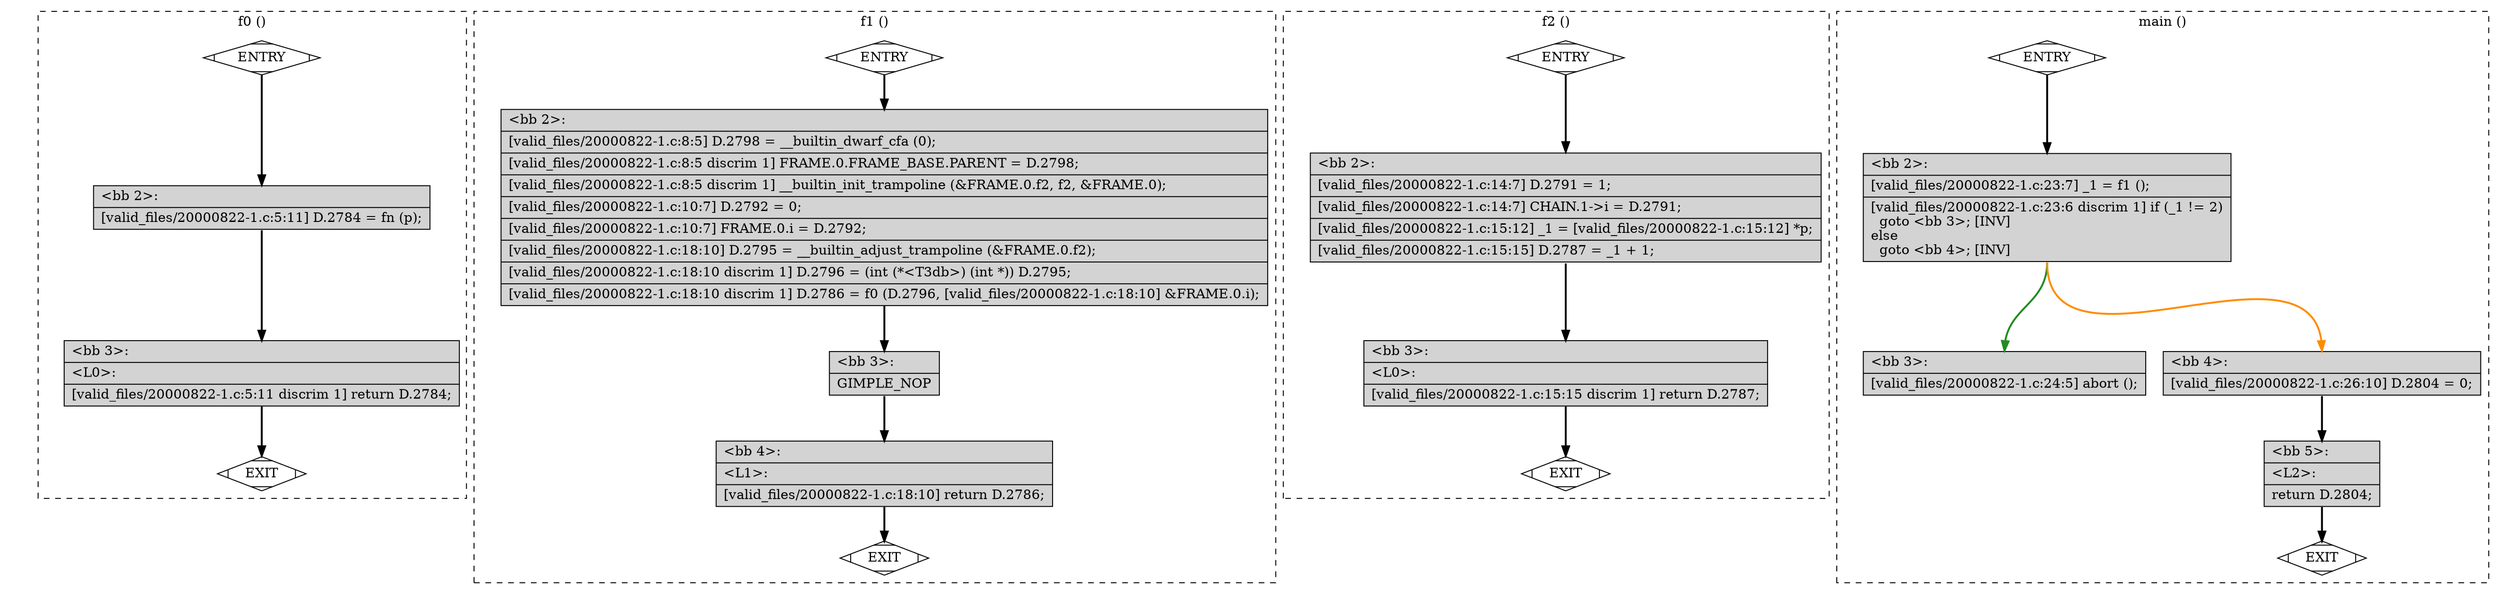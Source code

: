 digraph "a-20000822-1.c.015t.cfg" {
overlap=false;
subgraph "cluster_f0" {
	style="dashed";
	color="black";
	label="f0 ()";
	fn_0_basic_block_0 [shape=Mdiamond,style=filled,fillcolor=white,label="ENTRY"];

	fn_0_basic_block_1 [shape=Mdiamond,style=filled,fillcolor=white,label="EXIT"];

	fn_0_basic_block_2 [shape=record,style=filled,fillcolor=lightgrey,label="{\<bb\ 2\>:\l\
|[valid_files/20000822-1.c:5:11]\ D.2784\ =\ fn\ (p);\l\
}"];

	fn_0_basic_block_3 [shape=record,style=filled,fillcolor=lightgrey,label="{\<bb\ 3\>:\l\
|\<L0\>:\l\
|[valid_files/20000822-1.c:5:11\ discrim\ 1]\ return\ D.2784;\l\
}"];

	fn_0_basic_block_0:s -> fn_0_basic_block_2:n [style="solid,bold",color=black,weight=100,constraint=true];
	fn_0_basic_block_2:s -> fn_0_basic_block_3:n [style="solid,bold",color=black,weight=100,constraint=true];
	fn_0_basic_block_3:s -> fn_0_basic_block_1:n [style="solid,bold",color=black,weight=10,constraint=true];
	fn_0_basic_block_0:s -> fn_0_basic_block_1:n [style="invis",constraint=true];
}
subgraph "cluster_f1" {
	style="dashed";
	color="black";
	label="f1 ()";
	fn_1_basic_block_0 [shape=Mdiamond,style=filled,fillcolor=white,label="ENTRY"];

	fn_1_basic_block_1 [shape=Mdiamond,style=filled,fillcolor=white,label="EXIT"];

	fn_1_basic_block_2 [shape=record,style=filled,fillcolor=lightgrey,label="{\<bb\ 2\>:\l\
|[valid_files/20000822-1.c:8:5]\ D.2798\ =\ __builtin_dwarf_cfa\ (0);\l\
|[valid_files/20000822-1.c:8:5\ discrim\ 1]\ FRAME.0.FRAME_BASE.PARENT\ =\ D.2798;\l\
|[valid_files/20000822-1.c:8:5\ discrim\ 1]\ __builtin_init_trampoline\ (&FRAME.0.f2,\ f2,\ &FRAME.0);\l\
|[valid_files/20000822-1.c:10:7]\ D.2792\ =\ 0;\l\
|[valid_files/20000822-1.c:10:7]\ FRAME.0.i\ =\ D.2792;\l\
|[valid_files/20000822-1.c:18:10]\ D.2795\ =\ __builtin_adjust_trampoline\ (&FRAME.0.f2);\l\
|[valid_files/20000822-1.c:18:10\ discrim\ 1]\ D.2796\ =\ (int\ (*\<T3db\>)\ (int\ *))\ D.2795;\l\
|[valid_files/20000822-1.c:18:10\ discrim\ 1]\ D.2786\ =\ f0\ (D.2796,\ [valid_files/20000822-1.c:18:10]\ &FRAME.0.i);\l\
}"];

	fn_1_basic_block_3 [shape=record,style=filled,fillcolor=lightgrey,label="{\<bb\ 3\>:\l\
|GIMPLE_NOP\l\
}"];

	fn_1_basic_block_4 [shape=record,style=filled,fillcolor=lightgrey,label="{\<bb\ 4\>:\l\
|\<L1\>:\l\
|[valid_files/20000822-1.c:18:10]\ return\ D.2786;\l\
}"];

	fn_1_basic_block_0:s -> fn_1_basic_block_2:n [style="solid,bold",color=black,weight=100,constraint=true];
	fn_1_basic_block_2:s -> fn_1_basic_block_3:n [style="solid,bold",color=black,weight=100,constraint=true];
	fn_1_basic_block_3:s -> fn_1_basic_block_4:n [style="solid,bold",color=black,weight=100,constraint=true];
	fn_1_basic_block_4:s -> fn_1_basic_block_1:n [style="solid,bold",color=black,weight=10,constraint=true];
	fn_1_basic_block_0:s -> fn_1_basic_block_1:n [style="invis",constraint=true];
}
subgraph "cluster_f2" {
	style="dashed";
	color="black";
	label="f2 ()";
	fn_2_basic_block_0 [shape=Mdiamond,style=filled,fillcolor=white,label="ENTRY"];

	fn_2_basic_block_1 [shape=Mdiamond,style=filled,fillcolor=white,label="EXIT"];

	fn_2_basic_block_2 [shape=record,style=filled,fillcolor=lightgrey,label="{\<bb\ 2\>:\l\
|[valid_files/20000822-1.c:14:7]\ D.2791\ =\ 1;\l\
|[valid_files/20000822-1.c:14:7]\ CHAIN.1-\>i\ =\ D.2791;\l\
|[valid_files/20000822-1.c:15:12]\ _1\ =\ [valid_files/20000822-1.c:15:12]\ *p;\l\
|[valid_files/20000822-1.c:15:15]\ D.2787\ =\ _1\ +\ 1;\l\
}"];

	fn_2_basic_block_3 [shape=record,style=filled,fillcolor=lightgrey,label="{\<bb\ 3\>:\l\
|\<L0\>:\l\
|[valid_files/20000822-1.c:15:15\ discrim\ 1]\ return\ D.2787;\l\
}"];

	fn_2_basic_block_0:s -> fn_2_basic_block_2:n [style="solid,bold",color=black,weight=100,constraint=true];
	fn_2_basic_block_2:s -> fn_2_basic_block_3:n [style="solid,bold",color=black,weight=100,constraint=true];
	fn_2_basic_block_3:s -> fn_2_basic_block_1:n [style="solid,bold",color=black,weight=10,constraint=true];
	fn_2_basic_block_0:s -> fn_2_basic_block_1:n [style="invis",constraint=true];
}
subgraph "cluster_main" {
	style="dashed";
	color="black";
	label="main ()";
	fn_3_basic_block_0 [shape=Mdiamond,style=filled,fillcolor=white,label="ENTRY"];

	fn_3_basic_block_1 [shape=Mdiamond,style=filled,fillcolor=white,label="EXIT"];

	fn_3_basic_block_2 [shape=record,style=filled,fillcolor=lightgrey,label="{\<bb\ 2\>:\l\
|[valid_files/20000822-1.c:23:7]\ _1\ =\ f1\ ();\l\
|[valid_files/20000822-1.c:23:6\ discrim\ 1]\ if\ (_1\ !=\ 2)\l\
\ \ goto\ \<bb\ 3\>;\ [INV]\l\
else\l\
\ \ goto\ \<bb\ 4\>;\ [INV]\l\
}"];

	fn_3_basic_block_3 [shape=record,style=filled,fillcolor=lightgrey,label="{\<bb\ 3\>:\l\
|[valid_files/20000822-1.c:24:5]\ abort\ ();\l\
}"];

	fn_3_basic_block_4 [shape=record,style=filled,fillcolor=lightgrey,label="{\<bb\ 4\>:\l\
|[valid_files/20000822-1.c:26:10]\ D.2804\ =\ 0;\l\
}"];

	fn_3_basic_block_5 [shape=record,style=filled,fillcolor=lightgrey,label="{\<bb\ 5\>:\l\
|\<L2\>:\l\
|return\ D.2804;\l\
}"];

	fn_3_basic_block_0:s -> fn_3_basic_block_2:n [style="solid,bold",color=black,weight=100,constraint=true];
	fn_3_basic_block_2:s -> fn_3_basic_block_3:n [style="solid,bold",color=forestgreen,weight=10,constraint=true];
	fn_3_basic_block_2:s -> fn_3_basic_block_4:n [style="solid,bold",color=darkorange,weight=10,constraint=true];
	fn_3_basic_block_4:s -> fn_3_basic_block_5:n [style="solid,bold",color=black,weight=100,constraint=true];
	fn_3_basic_block_5:s -> fn_3_basic_block_1:n [style="solid,bold",color=black,weight=10,constraint=true];
	fn_3_basic_block_0:s -> fn_3_basic_block_1:n [style="invis",constraint=true];
}
}
